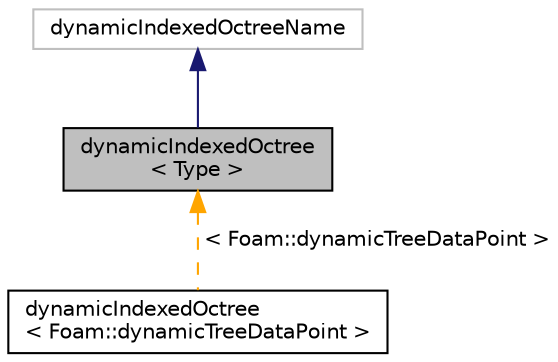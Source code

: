 digraph "dynamicIndexedOctree&lt; Type &gt;"
{
  bgcolor="transparent";
  edge [fontname="Helvetica",fontsize="10",labelfontname="Helvetica",labelfontsize="10"];
  node [fontname="Helvetica",fontsize="10",shape=record];
  Node1 [label="dynamicIndexedOctree\l\< Type \>",height=0.2,width=0.4,color="black", fillcolor="grey75", style="filled", fontcolor="black"];
  Node2 -> Node1 [dir="back",color="midnightblue",fontsize="10",style="solid",fontname="Helvetica"];
  Node2 [label="dynamicIndexedOctreeName",height=0.2,width=0.4,color="grey75"];
  Node1 -> Node3 [dir="back",color="orange",fontsize="10",style="dashed",label=" \< Foam::dynamicTreeDataPoint \>" ,fontname="Helvetica"];
  Node3 [label="dynamicIndexedOctree\l\< Foam::dynamicTreeDataPoint \>",height=0.2,width=0.4,color="black",URL="$a00600.html"];
}
